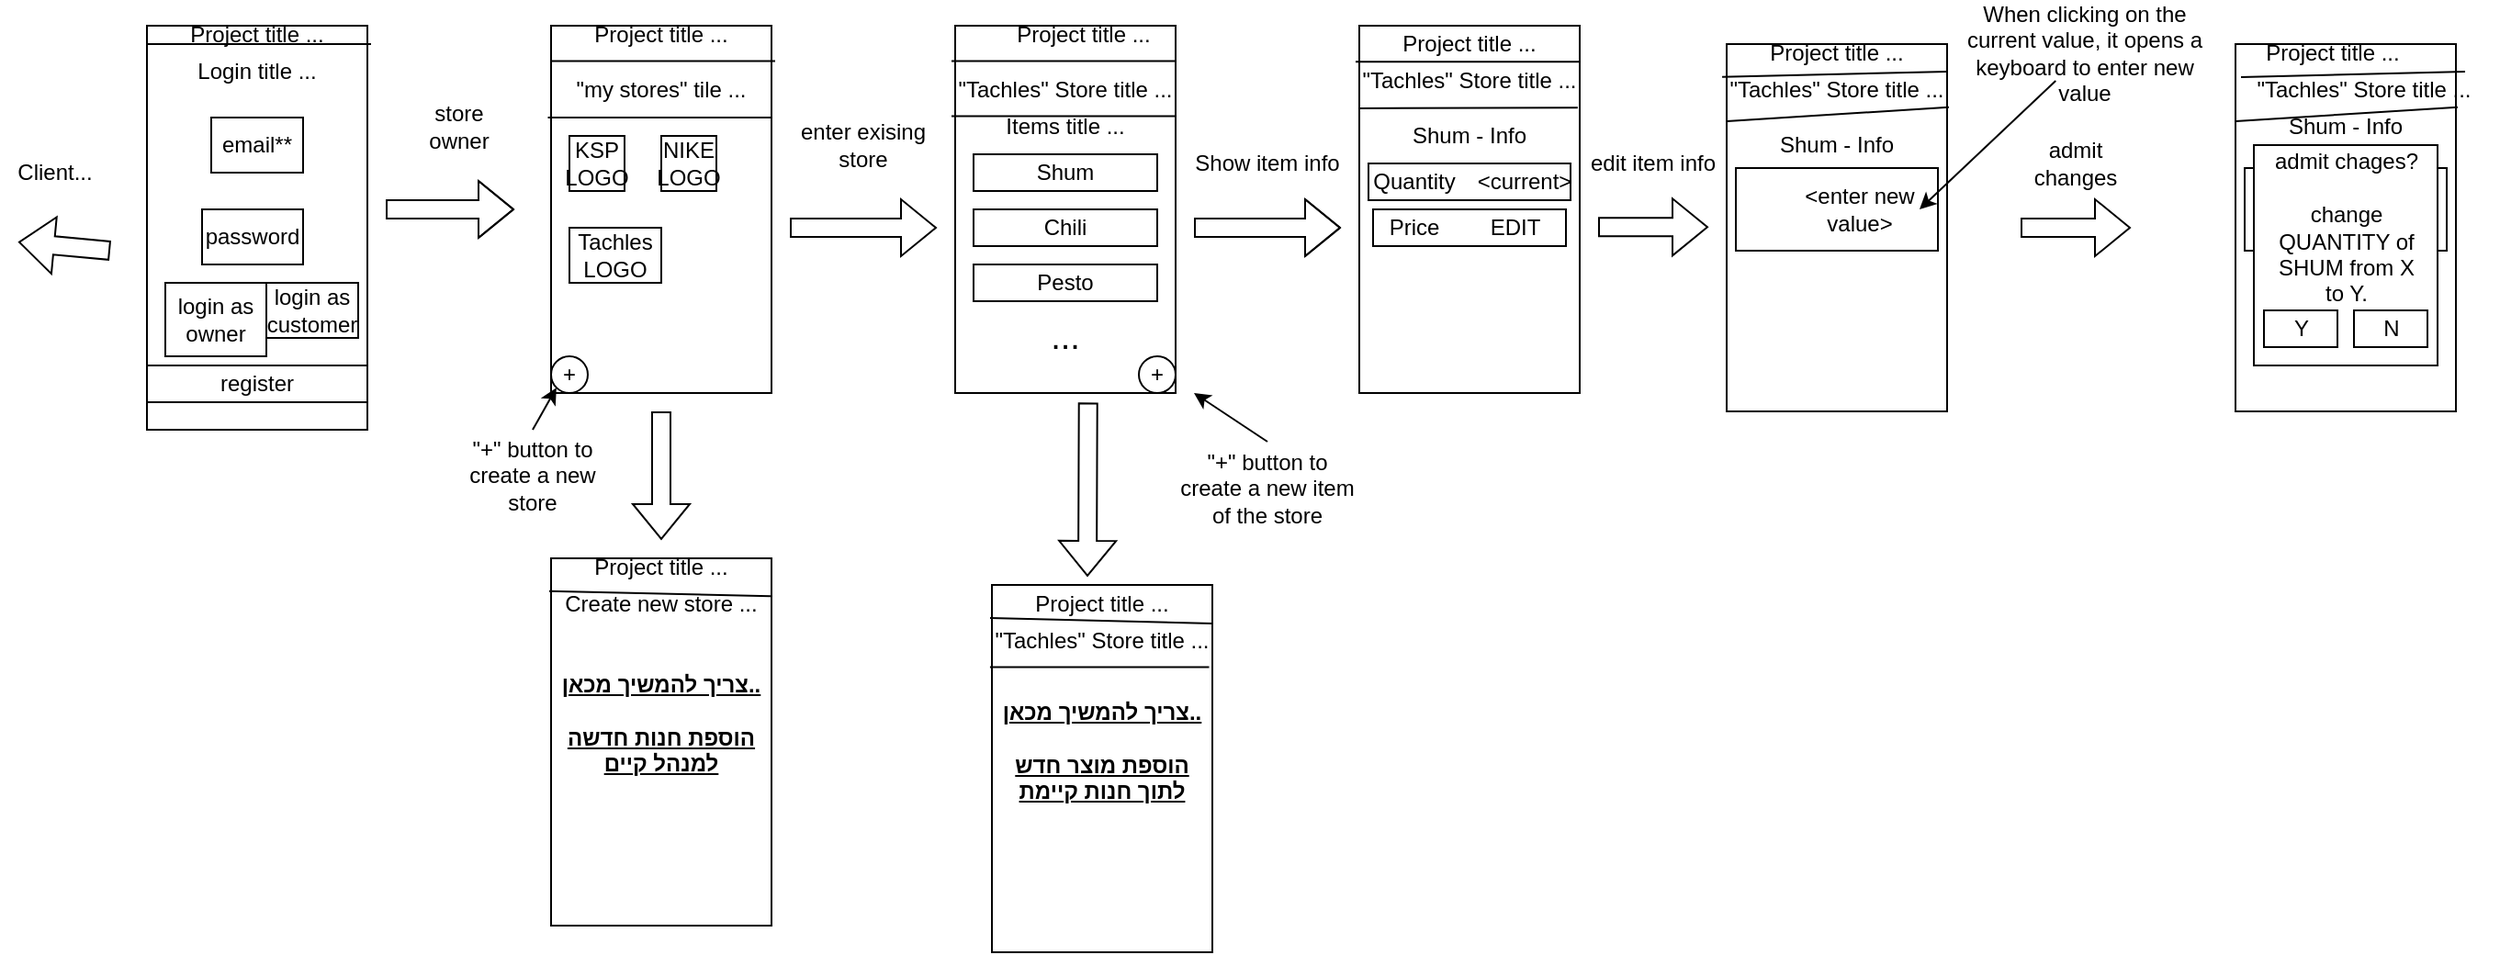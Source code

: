 <mxfile version="22.1.16" type="device">
  <diagram name="‫עמוד-1‬" id="e8LZpzUhmNvQGA0kBMzK">
    <mxGraphModel dx="1114" dy="592" grid="1" gridSize="10" guides="1" tooltips="1" connect="1" arrows="1" fold="1" page="1" pageScale="1" pageWidth="827" pageHeight="1169" math="0" shadow="0">
      <root>
        <mxCell id="0" />
        <mxCell id="1" parent="0" />
        <mxCell id="iYsQlRKH79npJR0oNIvy-1" value="" style="rounded=0;whiteSpace=wrap;html=1;" parent="1" vertex="1">
          <mxGeometry x="80" y="80" width="120" height="220" as="geometry" />
        </mxCell>
        <mxCell id="iYsQlRKH79npJR0oNIvy-2" value="Login title ..." style="text;html=1;strokeColor=none;fillColor=none;align=center;verticalAlign=middle;whiteSpace=wrap;rounded=0;" parent="1" vertex="1">
          <mxGeometry x="85" y="90" width="110" height="30" as="geometry" />
        </mxCell>
        <mxCell id="iYsQlRKH79npJR0oNIvy-3" value="email**" style="rounded=0;whiteSpace=wrap;html=1;" parent="1" vertex="1">
          <mxGeometry x="115" y="130" width="50" height="30" as="geometry" />
        </mxCell>
        <mxCell id="iYsQlRKH79npJR0oNIvy-4" value="password" style="rounded=0;whiteSpace=wrap;html=1;" parent="1" vertex="1">
          <mxGeometry x="110" y="180" width="55" height="30" as="geometry" />
        </mxCell>
        <mxCell id="iYsQlRKH79npJR0oNIvy-5" value="login as owner" style="rounded=0;whiteSpace=wrap;html=1;" parent="1" vertex="1">
          <mxGeometry x="90" y="220" width="55" height="40" as="geometry" />
        </mxCell>
        <mxCell id="iYsQlRKH79npJR0oNIvy-6" value="login as customer" style="rounded=0;whiteSpace=wrap;html=1;" parent="1" vertex="1">
          <mxGeometry x="145" y="220" width="50" height="30" as="geometry" />
        </mxCell>
        <mxCell id="iYsQlRKH79npJR0oNIvy-9" value="" style="shape=flexArrow;endArrow=classic;html=1;rounded=0;" parent="1" edge="1">
          <mxGeometry width="50" height="50" relative="1" as="geometry">
            <mxPoint x="210" y="180" as="sourcePoint" />
            <mxPoint x="280" y="180" as="targetPoint" />
            <Array as="points">
              <mxPoint x="230" y="180" />
            </Array>
          </mxGeometry>
        </mxCell>
        <mxCell id="iYsQlRKH79npJR0oNIvy-10" value="" style="rounded=0;whiteSpace=wrap;html=1;" parent="1" vertex="1">
          <mxGeometry x="300" y="80" width="120" height="200" as="geometry" />
        </mxCell>
        <mxCell id="iYsQlRKH79npJR0oNIvy-16" value="store owner" style="text;html=1;strokeColor=none;fillColor=none;align=center;verticalAlign=middle;whiteSpace=wrap;rounded=0;" parent="1" vertex="1">
          <mxGeometry x="220" y="120" width="60" height="30" as="geometry" />
        </mxCell>
        <mxCell id="iYsQlRKH79npJR0oNIvy-17" value="&quot;my stores&quot; tile ..." style="text;html=1;strokeColor=none;fillColor=none;align=center;verticalAlign=middle;whiteSpace=wrap;rounded=0;" parent="1" vertex="1">
          <mxGeometry x="290" y="100" width="140" height="30" as="geometry" />
        </mxCell>
        <mxCell id="iYsQlRKH79npJR0oNIvy-18" value="Project title ..." style="text;html=1;strokeColor=none;fillColor=none;align=center;verticalAlign=middle;whiteSpace=wrap;rounded=0;" parent="1" vertex="1">
          <mxGeometry x="270" y="70" width="180" height="30" as="geometry" />
        </mxCell>
        <mxCell id="iYsQlRKH79npJR0oNIvy-19" value="" style="endArrow=none;html=1;rounded=0;exitX=0.059;exitY=0.998;exitDx=0;exitDy=0;exitPerimeter=0;entryX=0.931;entryY=0.998;entryDx=0;entryDy=0;entryPerimeter=0;" parent="1" source="iYsQlRKH79npJR0oNIvy-17" target="iYsQlRKH79npJR0oNIvy-17" edge="1">
          <mxGeometry width="50" height="50" relative="1" as="geometry">
            <mxPoint x="410" y="210" as="sourcePoint" />
            <mxPoint x="460" y="160" as="targetPoint" />
          </mxGeometry>
        </mxCell>
        <mxCell id="iYsQlRKH79npJR0oNIvy-20" value="KSP LOGO" style="rounded=0;whiteSpace=wrap;html=1;" parent="1" vertex="1">
          <mxGeometry x="310" y="140" width="30" height="30" as="geometry" />
        </mxCell>
        <mxCell id="iYsQlRKH79npJR0oNIvy-22" value="NIKE LOGO" style="rounded=0;whiteSpace=wrap;html=1;" parent="1" vertex="1">
          <mxGeometry x="360" y="140" width="30" height="30" as="geometry" />
        </mxCell>
        <mxCell id="iYsQlRKH79npJR0oNIvy-23" value="Tachles LOGO" style="rounded=0;whiteSpace=wrap;html=1;" parent="1" vertex="1">
          <mxGeometry x="310" y="190" width="50" height="30" as="geometry" />
        </mxCell>
        <mxCell id="iYsQlRKH79npJR0oNIvy-24" value="+" style="ellipse;whiteSpace=wrap;html=1;aspect=fixed;" parent="1" vertex="1">
          <mxGeometry x="300" y="260" width="20" height="20" as="geometry" />
        </mxCell>
        <mxCell id="iYsQlRKH79npJR0oNIvy-25" value="" style="endArrow=classic;html=1;rounded=0;entryX=0;entryY=1;entryDx=0;entryDy=0;exitX=0.5;exitY=0;exitDx=0;exitDy=0;" parent="1" source="iYsQlRKH79npJR0oNIvy-26" target="iYsQlRKH79npJR0oNIvy-24" edge="1">
          <mxGeometry width="50" height="50" relative="1" as="geometry">
            <mxPoint x="220" y="320" as="sourcePoint" />
            <mxPoint x="250" y="280" as="targetPoint" />
          </mxGeometry>
        </mxCell>
        <mxCell id="iYsQlRKH79npJR0oNIvy-26" value="&quot;+&quot; button to create a new store" style="text;html=1;strokeColor=none;fillColor=none;align=center;verticalAlign=middle;whiteSpace=wrap;rounded=0;" parent="1" vertex="1">
          <mxGeometry x="240" y="300" width="100" height="50" as="geometry" />
        </mxCell>
        <mxCell id="iYsQlRKH79npJR0oNIvy-27" value="" style="shape=flexArrow;endArrow=classic;html=1;rounded=0;" parent="1" edge="1">
          <mxGeometry width="50" height="50" relative="1" as="geometry">
            <mxPoint x="430" y="190" as="sourcePoint" />
            <mxPoint x="510" y="190" as="targetPoint" />
          </mxGeometry>
        </mxCell>
        <mxCell id="iYsQlRKH79npJR0oNIvy-28" value="Project title ..." style="text;html=1;strokeColor=none;fillColor=none;align=center;verticalAlign=middle;whiteSpace=wrap;rounded=0;" parent="1" vertex="1">
          <mxGeometry x="50" y="70" width="180" height="30" as="geometry" />
        </mxCell>
        <mxCell id="iYsQlRKH79npJR0oNIvy-29" value="enter exising store" style="text;html=1;strokeColor=none;fillColor=none;align=center;verticalAlign=middle;whiteSpace=wrap;rounded=0;" parent="1" vertex="1">
          <mxGeometry x="430" y="130" width="80" height="30" as="geometry" />
        </mxCell>
        <mxCell id="iYsQlRKH79npJR0oNIvy-31" value="" style="rounded=0;whiteSpace=wrap;html=1;" parent="1" vertex="1">
          <mxGeometry x="520" y="80" width="120" height="200" as="geometry" />
        </mxCell>
        <mxCell id="iYsQlRKH79npJR0oNIvy-32" value="Project title ..." style="text;html=1;strokeColor=none;fillColor=none;align=center;verticalAlign=middle;whiteSpace=wrap;rounded=0;" parent="1" vertex="1">
          <mxGeometry x="500" y="70" width="180" height="30" as="geometry" />
        </mxCell>
        <mxCell id="iYsQlRKH79npJR0oNIvy-33" value="&quot;Tachles&quot; Store title ..." style="text;html=1;strokeColor=none;fillColor=none;align=center;verticalAlign=middle;whiteSpace=wrap;rounded=0;" parent="1" vertex="1">
          <mxGeometry x="510" y="100" width="140" height="30" as="geometry" />
        </mxCell>
        <mxCell id="iYsQlRKH79npJR0oNIvy-34" value="" style="endArrow=none;html=1;rounded=0;exitX=0.059;exitY=0.998;exitDx=0;exitDy=0;exitPerimeter=0;entryX=0.931;entryY=0.998;entryDx=0;entryDy=0;entryPerimeter=0;" parent="1" edge="1">
          <mxGeometry width="50" height="50" relative="1" as="geometry">
            <mxPoint x="80" y="90" as="sourcePoint" />
            <mxPoint x="202" y="90" as="targetPoint" />
          </mxGeometry>
        </mxCell>
        <mxCell id="iYsQlRKH79npJR0oNIvy-35" value="" style="endArrow=none;html=1;rounded=0;exitX=0.059;exitY=0.998;exitDx=0;exitDy=0;exitPerimeter=0;entryX=0.931;entryY=0.998;entryDx=0;entryDy=0;entryPerimeter=0;" parent="1" edge="1">
          <mxGeometry width="50" height="50" relative="1" as="geometry">
            <mxPoint x="300" y="99.31" as="sourcePoint" />
            <mxPoint x="422" y="99.31" as="targetPoint" />
          </mxGeometry>
        </mxCell>
        <mxCell id="iYsQlRKH79npJR0oNIvy-36" value="" style="endArrow=none;html=1;rounded=0;exitX=0.059;exitY=0.998;exitDx=0;exitDy=0;exitPerimeter=0;entryX=0.931;entryY=0.998;entryDx=0;entryDy=0;entryPerimeter=0;" parent="1" edge="1">
          <mxGeometry width="50" height="50" relative="1" as="geometry">
            <mxPoint x="518" y="99.31" as="sourcePoint" />
            <mxPoint x="640" y="99.31" as="targetPoint" />
          </mxGeometry>
        </mxCell>
        <mxCell id="iYsQlRKH79npJR0oNIvy-37" value="" style="endArrow=none;html=1;rounded=0;exitX=0.059;exitY=0.998;exitDx=0;exitDy=0;exitPerimeter=0;entryX=0.931;entryY=0.998;entryDx=0;entryDy=0;entryPerimeter=0;" parent="1" edge="1">
          <mxGeometry width="50" height="50" relative="1" as="geometry">
            <mxPoint x="518" y="129.31" as="sourcePoint" />
            <mxPoint x="640" y="129.31" as="targetPoint" />
          </mxGeometry>
        </mxCell>
        <mxCell id="iYsQlRKH79npJR0oNIvy-38" value="Shum" style="rounded=0;whiteSpace=wrap;html=1;" parent="1" vertex="1">
          <mxGeometry x="530" y="150" width="100" height="20" as="geometry" />
        </mxCell>
        <mxCell id="iYsQlRKH79npJR0oNIvy-39" value="Items title ..." style="text;html=1;strokeColor=none;fillColor=none;align=center;verticalAlign=middle;whiteSpace=wrap;rounded=0;" parent="1" vertex="1">
          <mxGeometry x="510" y="120" width="140" height="30" as="geometry" />
        </mxCell>
        <mxCell id="iYsQlRKH79npJR0oNIvy-43" value="Chili" style="rounded=0;whiteSpace=wrap;html=1;" parent="1" vertex="1">
          <mxGeometry x="530" y="180" width="100" height="20" as="geometry" />
        </mxCell>
        <mxCell id="iYsQlRKH79npJR0oNIvy-44" value="Pesto" style="rounded=0;whiteSpace=wrap;html=1;" parent="1" vertex="1">
          <mxGeometry x="530" y="210" width="100" height="20" as="geometry" />
        </mxCell>
        <mxCell id="iYsQlRKH79npJR0oNIvy-45" value="&lt;font style=&quot;font-size: 19px;&quot;&gt;...&lt;/font&gt;" style="text;html=1;strokeColor=none;fillColor=none;align=center;verticalAlign=middle;whiteSpace=wrap;rounded=0;" parent="1" vertex="1">
          <mxGeometry x="550" y="235" width="60" height="30" as="geometry" />
        </mxCell>
        <mxCell id="iYsQlRKH79npJR0oNIvy-46" value="" style="shape=flexArrow;endArrow=classic;html=1;rounded=0;" parent="1" edge="1">
          <mxGeometry width="50" height="50" relative="1" as="geometry">
            <mxPoint x="650" y="190" as="sourcePoint" />
            <mxPoint x="730" y="190" as="targetPoint" />
            <Array as="points">
              <mxPoint x="680" y="190" />
            </Array>
          </mxGeometry>
        </mxCell>
        <mxCell id="iYsQlRKH79npJR0oNIvy-47" value="" style="rounded=0;whiteSpace=wrap;html=1;" parent="1" vertex="1">
          <mxGeometry x="740" y="80" width="120" height="200" as="geometry" />
        </mxCell>
        <mxCell id="iYsQlRKH79npJR0oNIvy-48" value="Project title ..." style="text;html=1;strokeColor=none;fillColor=none;align=center;verticalAlign=middle;whiteSpace=wrap;rounded=0;" parent="1" vertex="1">
          <mxGeometry x="710" y="75" width="180" height="30" as="geometry" />
        </mxCell>
        <mxCell id="iYsQlRKH79npJR0oNIvy-49" value="" style="endArrow=none;html=1;rounded=0;exitX=0.059;exitY=0.998;exitDx=0;exitDy=0;exitPerimeter=0;entryX=0.931;entryY=0.998;entryDx=0;entryDy=0;entryPerimeter=0;" parent="1" edge="1">
          <mxGeometry width="50" height="50" relative="1" as="geometry">
            <mxPoint x="738" y="99.66" as="sourcePoint" />
            <mxPoint x="860" y="99.66" as="targetPoint" />
          </mxGeometry>
        </mxCell>
        <mxCell id="iYsQlRKH79npJR0oNIvy-50" value="&quot;Tachles&quot; Store title ..." style="text;html=1;strokeColor=none;fillColor=none;align=center;verticalAlign=middle;whiteSpace=wrap;rounded=0;" parent="1" vertex="1">
          <mxGeometry x="730" y="95" width="140" height="30" as="geometry" />
        </mxCell>
        <mxCell id="iYsQlRKH79npJR0oNIvy-51" value="" style="endArrow=none;html=1;rounded=0;entryX=0.921;entryY=0.986;entryDx=0;entryDy=0;entryPerimeter=0;exitX=0.071;exitY=1;exitDx=0;exitDy=0;exitPerimeter=0;" parent="1" source="iYsQlRKH79npJR0oNIvy-50" target="iYsQlRKH79npJR0oNIvy-50" edge="1">
          <mxGeometry width="50" height="50" relative="1" as="geometry">
            <mxPoint x="770" y="175" as="sourcePoint" />
            <mxPoint x="820" y="125" as="targetPoint" />
          </mxGeometry>
        </mxCell>
        <mxCell id="iYsQlRKH79npJR0oNIvy-52" value="Shum - Info" style="text;html=1;strokeColor=none;fillColor=none;align=center;verticalAlign=middle;whiteSpace=wrap;rounded=0;" parent="1" vertex="1">
          <mxGeometry x="730" y="125" width="140" height="30" as="geometry" />
        </mxCell>
        <mxCell id="iYsQlRKH79npJR0oNIvy-53" value="" style="rounded=0;whiteSpace=wrap;html=1;" parent="1" vertex="1">
          <mxGeometry x="745" y="155" width="110" height="20" as="geometry" />
        </mxCell>
        <mxCell id="iYsQlRKH79npJR0oNIvy-54" value="Quantity" style="text;html=1;strokeColor=none;fillColor=none;align=center;verticalAlign=middle;whiteSpace=wrap;rounded=0;" parent="1" vertex="1">
          <mxGeometry x="740" y="150" width="60" height="30" as="geometry" />
        </mxCell>
        <mxCell id="iYsQlRKH79npJR0oNIvy-55" value="&amp;lt;current&amp;gt;" style="text;html=1;strokeColor=none;fillColor=none;align=center;verticalAlign=middle;whiteSpace=wrap;rounded=0;" parent="1" vertex="1">
          <mxGeometry x="800" y="150" width="60" height="30" as="geometry" />
        </mxCell>
        <mxCell id="iYsQlRKH79npJR0oNIvy-57" value="" style="rounded=0;whiteSpace=wrap;html=1;" parent="1" vertex="1">
          <mxGeometry x="747.5" y="180" width="105" height="20" as="geometry" />
        </mxCell>
        <mxCell id="iYsQlRKH79npJR0oNIvy-63" value="Price" style="text;html=1;strokeColor=none;fillColor=none;align=center;verticalAlign=middle;whiteSpace=wrap;rounded=0;" parent="1" vertex="1">
          <mxGeometry x="740" y="175" width="60" height="30" as="geometry" />
        </mxCell>
        <mxCell id="iYsQlRKH79npJR0oNIvy-66" value="EDIT" style="text;html=1;strokeColor=none;fillColor=none;align=center;verticalAlign=middle;whiteSpace=wrap;rounded=0;" parent="1" vertex="1">
          <mxGeometry x="795" y="175" width="60" height="30" as="geometry" />
        </mxCell>
        <mxCell id="iYsQlRKH79npJR0oNIvy-67" value="" style="shape=flexArrow;endArrow=classic;html=1;rounded=0;" parent="1" edge="1">
          <mxGeometry width="50" height="50" relative="1" as="geometry">
            <mxPoint x="870" y="189.66" as="sourcePoint" />
            <mxPoint x="930" y="189.66" as="targetPoint" />
          </mxGeometry>
        </mxCell>
        <mxCell id="iYsQlRKH79npJR0oNIvy-72" value="Show item info" style="text;html=1;strokeColor=none;fillColor=none;align=center;verticalAlign=middle;whiteSpace=wrap;rounded=0;" parent="1" vertex="1">
          <mxGeometry x="630" y="140" width="120" height="30" as="geometry" />
        </mxCell>
        <mxCell id="iYsQlRKH79npJR0oNIvy-73" value="edit item info" style="text;html=1;strokeColor=none;fillColor=none;align=center;verticalAlign=middle;whiteSpace=wrap;rounded=0;" parent="1" vertex="1">
          <mxGeometry x="850" y="140" width="100" height="30" as="geometry" />
        </mxCell>
        <mxCell id="iYsQlRKH79npJR0oNIvy-74" value="" style="rounded=0;whiteSpace=wrap;html=1;" parent="1" vertex="1">
          <mxGeometry x="940" y="90" width="120" height="200" as="geometry" />
        </mxCell>
        <mxCell id="iYsQlRKH79npJR0oNIvy-75" value="" style="rounded=0;whiteSpace=wrap;html=1;" parent="1" vertex="1">
          <mxGeometry x="945" y="157.5" width="110" height="45" as="geometry" />
        </mxCell>
        <mxCell id="iYsQlRKH79npJR0oNIvy-76" value="&amp;lt;enter new value&amp;gt;" style="text;html=1;strokeColor=none;fillColor=none;align=center;verticalAlign=middle;whiteSpace=wrap;rounded=0;" parent="1" vertex="1">
          <mxGeometry x="980" y="165" width="65" height="30" as="geometry" />
        </mxCell>
        <mxCell id="iYsQlRKH79npJR0oNIvy-79" value="Project title ..." style="text;html=1;strokeColor=none;fillColor=none;align=center;verticalAlign=middle;whiteSpace=wrap;rounded=0;" parent="1" vertex="1">
          <mxGeometry x="910" y="80" width="180" height="30" as="geometry" />
        </mxCell>
        <mxCell id="iYsQlRKH79npJR0oNIvy-80" value="" style="endArrow=none;html=1;rounded=0;exitX=0.153;exitY=0.929;exitDx=0;exitDy=0;exitPerimeter=0;" parent="1" source="iYsQlRKH79npJR0oNIvy-79" edge="1">
          <mxGeometry width="50" height="50" relative="1" as="geometry">
            <mxPoint x="1010" y="155" as="sourcePoint" />
            <mxPoint x="1060" y="105" as="targetPoint" />
          </mxGeometry>
        </mxCell>
        <mxCell id="iYsQlRKH79npJR0oNIvy-81" value="&quot;Tachles&quot; Store title ..." style="text;html=1;strokeColor=none;fillColor=none;align=center;verticalAlign=middle;whiteSpace=wrap;rounded=0;" parent="1" vertex="1">
          <mxGeometry x="930" y="100" width="140" height="30" as="geometry" />
        </mxCell>
        <mxCell id="iYsQlRKH79npJR0oNIvy-82" value="" style="endArrow=none;html=1;rounded=0;entryX=1.008;entryY=0.172;entryDx=0;entryDy=0;entryPerimeter=0;exitX=0.002;exitY=0.21;exitDx=0;exitDy=0;exitPerimeter=0;" parent="1" source="iYsQlRKH79npJR0oNIvy-74" target="iYsQlRKH79npJR0oNIvy-74" edge="1">
          <mxGeometry width="50" height="50" relative="1" as="geometry">
            <mxPoint x="1100" y="160" as="sourcePoint" />
            <mxPoint x="940" y="170" as="targetPoint" />
          </mxGeometry>
        </mxCell>
        <mxCell id="iYsQlRKH79npJR0oNIvy-83" value="Shum - Info" style="text;html=1;strokeColor=none;fillColor=none;align=center;verticalAlign=middle;whiteSpace=wrap;rounded=0;" parent="1" vertex="1">
          <mxGeometry x="930" y="130" width="140" height="30" as="geometry" />
        </mxCell>
        <mxCell id="iYsQlRKH79npJR0oNIvy-86" value="" style="endArrow=classic;html=1;rounded=0;entryX=1;entryY=0.5;entryDx=0;entryDy=0;" parent="1" source="iYsQlRKH79npJR0oNIvy-87" target="iYsQlRKH79npJR0oNIvy-76" edge="1">
          <mxGeometry width="50" height="50" relative="1" as="geometry">
            <mxPoint x="1090" y="150" as="sourcePoint" />
            <mxPoint x="1180" y="120" as="targetPoint" />
          </mxGeometry>
        </mxCell>
        <mxCell id="iYsQlRKH79npJR0oNIvy-87" value="When clicking on the current value, it opens a keyboard to enter new value" style="text;html=1;strokeColor=none;fillColor=none;align=center;verticalAlign=middle;whiteSpace=wrap;rounded=0;" parent="1" vertex="1">
          <mxGeometry x="1060" y="80" width="150" height="30" as="geometry" />
        </mxCell>
        <mxCell id="iYsQlRKH79npJR0oNIvy-88" value="" style="rounded=0;whiteSpace=wrap;html=1;" parent="1" vertex="1">
          <mxGeometry x="1217" y="90" width="120" height="200" as="geometry" />
        </mxCell>
        <mxCell id="iYsQlRKH79npJR0oNIvy-89" value="" style="rounded=0;whiteSpace=wrap;html=1;" parent="1" vertex="1">
          <mxGeometry x="1222" y="157.5" width="110" height="45" as="geometry" />
        </mxCell>
        <mxCell id="iYsQlRKH79npJR0oNIvy-91" value="" style="endArrow=none;html=1;rounded=0;exitX=0.153;exitY=0.929;exitDx=0;exitDy=0;exitPerimeter=0;" parent="1" edge="1">
          <mxGeometry width="50" height="50" relative="1" as="geometry">
            <mxPoint x="1220" y="108" as="sourcePoint" />
            <mxPoint x="1342" y="105" as="targetPoint" />
          </mxGeometry>
        </mxCell>
        <mxCell id="iYsQlRKH79npJR0oNIvy-92" value="" style="endArrow=none;html=1;rounded=0;entryX=1.008;entryY=0.172;entryDx=0;entryDy=0;entryPerimeter=0;exitX=0.002;exitY=0.21;exitDx=0;exitDy=0;exitPerimeter=0;" parent="1" source="iYsQlRKH79npJR0oNIvy-88" target="iYsQlRKH79npJR0oNIvy-88" edge="1">
          <mxGeometry width="50" height="50" relative="1" as="geometry">
            <mxPoint x="1382" y="160" as="sourcePoint" />
            <mxPoint x="1222" y="170" as="targetPoint" />
          </mxGeometry>
        </mxCell>
        <mxCell id="iYsQlRKH79npJR0oNIvy-93" value="" style="shape=flexArrow;endArrow=classic;html=1;rounded=0;" parent="1" edge="1">
          <mxGeometry width="50" height="50" relative="1" as="geometry">
            <mxPoint x="1100" y="190" as="sourcePoint" />
            <mxPoint x="1160" y="190" as="targetPoint" />
          </mxGeometry>
        </mxCell>
        <mxCell id="iYsQlRKH79npJR0oNIvy-94" value="admit changes" style="text;html=1;strokeColor=none;fillColor=none;align=center;verticalAlign=middle;whiteSpace=wrap;rounded=0;" parent="1" vertex="1">
          <mxGeometry x="1100" y="140" width="60" height="30" as="geometry" />
        </mxCell>
        <mxCell id="iYsQlRKH79npJR0oNIvy-95" value="Text" style="text;html=1;strokeColor=none;fillColor=none;align=center;verticalAlign=middle;whiteSpace=wrap;rounded=0;" parent="1" vertex="1">
          <mxGeometry x="1240" y="210" width="60" height="30" as="geometry" />
        </mxCell>
        <mxCell id="iYsQlRKH79npJR0oNIvy-96" value="" style="rounded=0;whiteSpace=wrap;html=1;" parent="1" vertex="1">
          <mxGeometry x="1227" y="145" width="100" height="120" as="geometry" />
        </mxCell>
        <mxCell id="iYsQlRKH79npJR0oNIvy-97" value="admit chages?&lt;br&gt;&lt;br&gt;change QUANTITY of SHUM from X to Y." style="text;html=1;strokeColor=none;fillColor=none;align=center;verticalAlign=middle;whiteSpace=wrap;rounded=0;" parent="1" vertex="1">
          <mxGeometry x="1232.5" y="175" width="89" height="30" as="geometry" />
        </mxCell>
        <mxCell id="iYsQlRKH79npJR0oNIvy-98" value="N" style="rounded=0;whiteSpace=wrap;html=1;" parent="1" vertex="1">
          <mxGeometry x="1281.5" y="235" width="40" height="20" as="geometry" />
        </mxCell>
        <mxCell id="iYsQlRKH79npJR0oNIvy-99" value="Y" style="rounded=0;whiteSpace=wrap;html=1;" parent="1" vertex="1">
          <mxGeometry x="1232.5" y="235" width="40" height="20" as="geometry" />
        </mxCell>
        <mxCell id="iYsQlRKH79npJR0oNIvy-100" value="Project title ..." style="text;html=1;strokeColor=none;fillColor=none;align=center;verticalAlign=middle;whiteSpace=wrap;rounded=0;" parent="1" vertex="1">
          <mxGeometry x="1180" y="80" width="180" height="30" as="geometry" />
        </mxCell>
        <mxCell id="iYsQlRKH79npJR0oNIvy-101" value="&quot;Tachles&quot; Store title ..." style="text;html=1;strokeColor=none;fillColor=none;align=center;verticalAlign=middle;whiteSpace=wrap;rounded=0;" parent="1" vertex="1">
          <mxGeometry x="1217" y="100" width="140" height="30" as="geometry" />
        </mxCell>
        <mxCell id="iYsQlRKH79npJR0oNIvy-102" value="Shum - Info" style="text;html=1;strokeColor=none;fillColor=none;align=center;verticalAlign=middle;whiteSpace=wrap;rounded=0;" parent="1" vertex="1">
          <mxGeometry x="1207" y="120" width="140" height="30" as="geometry" />
        </mxCell>
        <mxCell id="iYsQlRKH79npJR0oNIvy-103" value="" style="shape=flexArrow;endArrow=classic;html=1;rounded=0;" parent="1" edge="1">
          <mxGeometry width="50" height="50" relative="1" as="geometry">
            <mxPoint x="360" y="290" as="sourcePoint" />
            <mxPoint x="360" y="360" as="targetPoint" />
          </mxGeometry>
        </mxCell>
        <mxCell id="iYsQlRKH79npJR0oNIvy-104" value="" style="rounded=0;whiteSpace=wrap;html=1;" parent="1" vertex="1">
          <mxGeometry x="300" y="370" width="120" height="200" as="geometry" />
        </mxCell>
        <mxCell id="iYsQlRKH79npJR0oNIvy-107" value="+" style="ellipse;whiteSpace=wrap;html=1;aspect=fixed;" parent="1" vertex="1">
          <mxGeometry x="620" y="260" width="20" height="20" as="geometry" />
        </mxCell>
        <mxCell id="iYsQlRKH79npJR0oNIvy-108" value="" style="endArrow=classic;html=1;rounded=0;exitX=0.5;exitY=0;exitDx=0;exitDy=0;" parent="1" source="iYsQlRKH79npJR0oNIvy-109" edge="1">
          <mxGeometry width="50" height="50" relative="1" as="geometry">
            <mxPoint x="620" y="326.5" as="sourcePoint" />
            <mxPoint x="650" y="280" as="targetPoint" />
          </mxGeometry>
        </mxCell>
        <mxCell id="iYsQlRKH79npJR0oNIvy-109" value="&quot;+&quot; button to create a new item of the store" style="text;html=1;strokeColor=none;fillColor=none;align=center;verticalAlign=middle;whiteSpace=wrap;rounded=0;" parent="1" vertex="1">
          <mxGeometry x="640" y="306.5" width="100" height="50" as="geometry" />
        </mxCell>
        <mxCell id="iYsQlRKH79npJR0oNIvy-110" value="Project title ..." style="text;html=1;strokeColor=none;fillColor=none;align=center;verticalAlign=middle;whiteSpace=wrap;rounded=0;" parent="1" vertex="1">
          <mxGeometry x="270" y="360" width="180" height="30" as="geometry" />
        </mxCell>
        <mxCell id="iYsQlRKH79npJR0oNIvy-111" value="" style="endArrow=none;html=1;rounded=0;exitX=0.161;exitY=0.929;exitDx=0;exitDy=0;exitPerimeter=0;entryX=0.831;entryY=1.021;entryDx=0;entryDy=0;entryPerimeter=0;" parent="1" source="iYsQlRKH79npJR0oNIvy-110" target="iYsQlRKH79npJR0oNIvy-110" edge="1">
          <mxGeometry width="50" height="50" relative="1" as="geometry">
            <mxPoint x="410" y="450" as="sourcePoint" />
            <mxPoint x="460" y="400" as="targetPoint" />
          </mxGeometry>
        </mxCell>
        <mxCell id="iYsQlRKH79npJR0oNIvy-112" value="Create new store ..." style="text;html=1;strokeColor=none;fillColor=none;align=center;verticalAlign=middle;whiteSpace=wrap;rounded=0;" parent="1" vertex="1">
          <mxGeometry x="280" y="380" width="160" height="30" as="geometry" />
        </mxCell>
        <mxCell id="iYsQlRKH79npJR0oNIvy-113" value="&lt;b&gt;&lt;u&gt;צריך להמשיך מכאן..&lt;br&gt;&lt;br&gt;הוספת חנות חדשה למנהל קיים&lt;br&gt;&lt;/u&gt;&lt;/b&gt;" style="text;html=1;strokeColor=none;fillColor=none;align=center;verticalAlign=middle;whiteSpace=wrap;rounded=0;" parent="1" vertex="1">
          <mxGeometry x="300" y="410" width="120" height="100" as="geometry" />
        </mxCell>
        <mxCell id="iYsQlRKH79npJR0oNIvy-114" value="register" style="rounded=0;whiteSpace=wrap;html=1;" parent="1" vertex="1">
          <mxGeometry x="80" y="265" width="120" height="20" as="geometry" />
        </mxCell>
        <mxCell id="fFiur42xbr7qA2kt1tQ9-1" value="" style="shape=flexArrow;endArrow=classic;html=1;rounded=0;exitX=0.456;exitY=1.026;exitDx=0;exitDy=0;exitPerimeter=0;" edge="1" parent="1">
          <mxGeometry width="50" height="50" relative="1" as="geometry">
            <mxPoint x="592.36" y="285.2" as="sourcePoint" />
            <mxPoint x="592" y="380" as="targetPoint" />
          </mxGeometry>
        </mxCell>
        <mxCell id="fFiur42xbr7qA2kt1tQ9-2" value="" style="rounded=0;whiteSpace=wrap;html=1;" vertex="1" parent="1">
          <mxGeometry x="540" y="384.5" width="120" height="200" as="geometry" />
        </mxCell>
        <mxCell id="fFiur42xbr7qA2kt1tQ9-3" value="" style="endArrow=none;html=1;rounded=0;exitX=0.161;exitY=0.929;exitDx=0;exitDy=0;exitPerimeter=0;entryX=0.831;entryY=1.021;entryDx=0;entryDy=0;entryPerimeter=0;" edge="1" parent="1">
          <mxGeometry width="50" height="50" relative="1" as="geometry">
            <mxPoint x="539" y="402.5" as="sourcePoint" />
            <mxPoint x="660" y="405.5" as="targetPoint" />
          </mxGeometry>
        </mxCell>
        <mxCell id="fFiur42xbr7qA2kt1tQ9-5" value="&lt;b&gt;&lt;u&gt;צריך להמשיך מכאן..&lt;br&gt;&lt;br&gt;הוספת מוצר חדש לתוך חנות קיימת&lt;br&gt;&lt;/u&gt;&lt;/b&gt;" style="text;html=1;strokeColor=none;fillColor=none;align=center;verticalAlign=middle;whiteSpace=wrap;rounded=0;" vertex="1" parent="1">
          <mxGeometry x="540" y="424.5" width="120" height="100" as="geometry" />
        </mxCell>
        <mxCell id="fFiur42xbr7qA2kt1tQ9-6" value="Project title ..." style="text;html=1;strokeColor=none;fillColor=none;align=center;verticalAlign=middle;whiteSpace=wrap;rounded=0;" vertex="1" parent="1">
          <mxGeometry x="510" y="380" width="180" height="30" as="geometry" />
        </mxCell>
        <mxCell id="fFiur42xbr7qA2kt1tQ9-7" value="&quot;Tachles&quot; Store title ..." style="text;html=1;strokeColor=none;fillColor=none;align=center;verticalAlign=middle;whiteSpace=wrap;rounded=0;" vertex="1" parent="1">
          <mxGeometry x="530" y="400" width="140" height="30" as="geometry" />
        </mxCell>
        <mxCell id="fFiur42xbr7qA2kt1tQ9-8" value="" style="endArrow=none;html=1;rounded=0;exitX=0.064;exitY=0.975;exitDx=0;exitDy=0;exitPerimeter=0;entryX=0.916;entryY=0.975;entryDx=0;entryDy=0;entryPerimeter=0;" edge="1" parent="1" source="fFiur42xbr7qA2kt1tQ9-7" target="fFiur42xbr7qA2kt1tQ9-7">
          <mxGeometry width="50" height="50" relative="1" as="geometry">
            <mxPoint x="620" y="450" as="sourcePoint" />
            <mxPoint x="670" y="400" as="targetPoint" />
          </mxGeometry>
        </mxCell>
        <mxCell id="fFiur42xbr7qA2kt1tQ9-9" value="" style="shape=flexArrow;endArrow=classic;html=1;rounded=0;" edge="1" parent="1">
          <mxGeometry width="50" height="50" relative="1" as="geometry">
            <mxPoint x="60" y="202.5" as="sourcePoint" />
            <mxPoint x="10" y="197.812" as="targetPoint" />
          </mxGeometry>
        </mxCell>
        <mxCell id="fFiur42xbr7qA2kt1tQ9-11" value="Client..." style="text;html=1;strokeColor=none;fillColor=none;align=center;verticalAlign=middle;whiteSpace=wrap;rounded=0;" vertex="1" parent="1">
          <mxGeometry y="145" width="60" height="30" as="geometry" />
        </mxCell>
      </root>
    </mxGraphModel>
  </diagram>
</mxfile>

